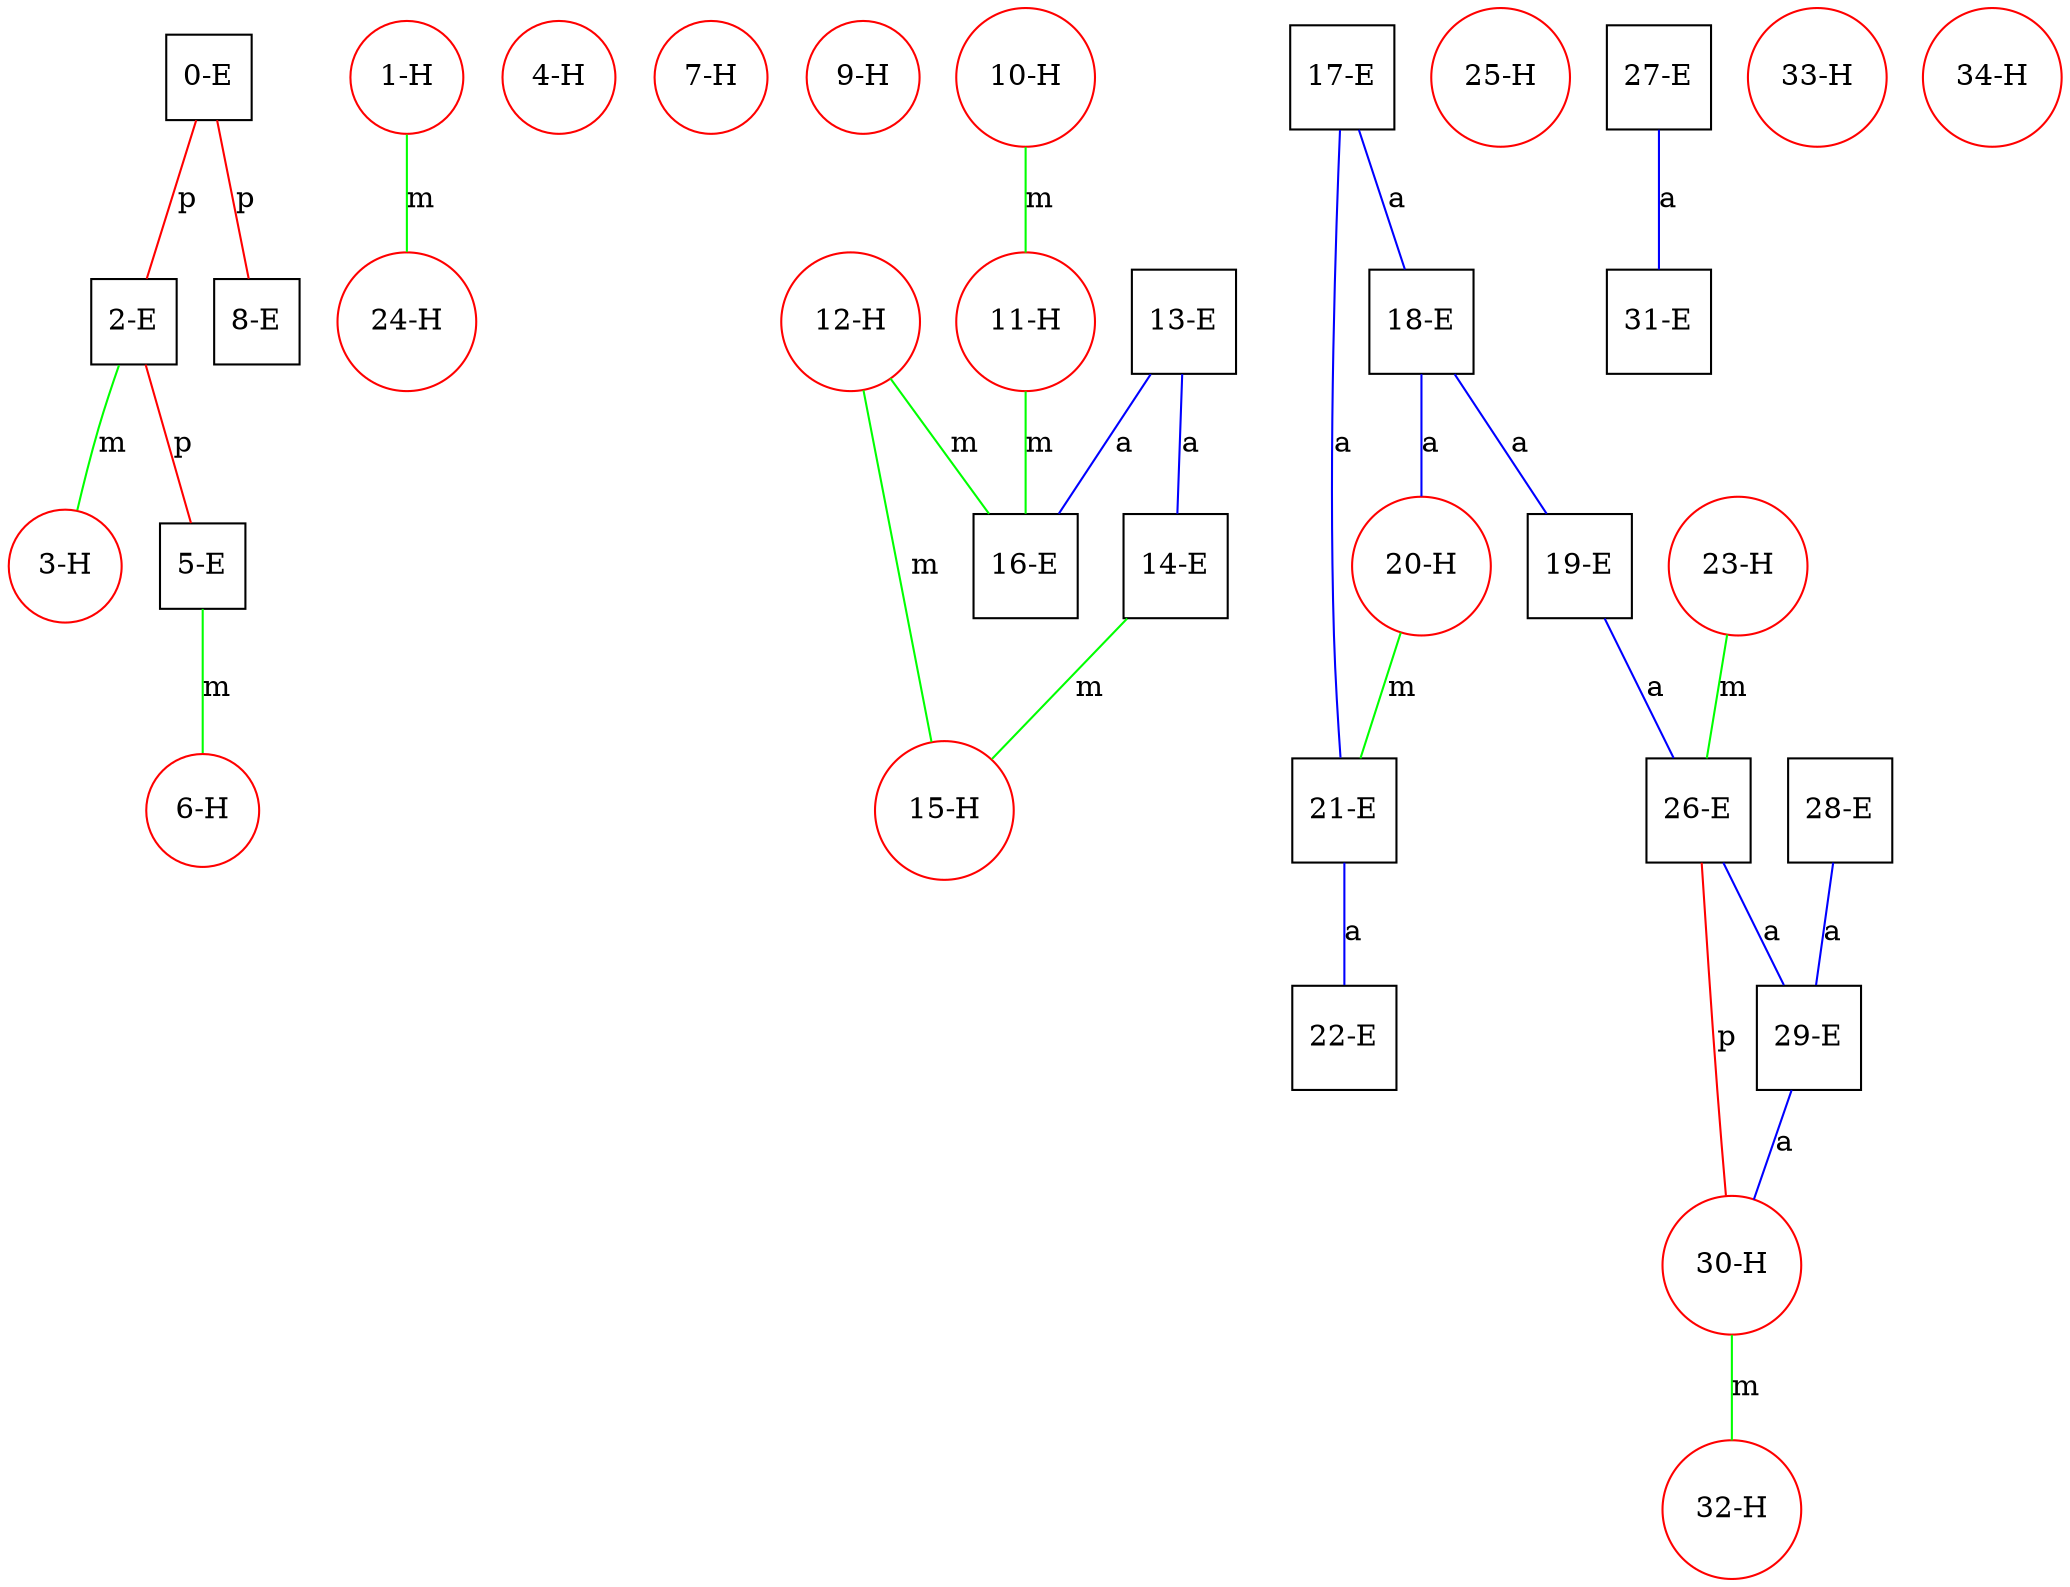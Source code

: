 graph ProteinGraph {
    0 [label="0-E" shape=square color=black];
    1 [label="1-H" shape=circle color=red];
    2 [label="2-E" shape=square color=black];
    3 [label="3-H" shape=circle color=red];
    4 [label="4-H" shape=circle color=red];
    5 [label="5-E" shape=square color=black];
    6 [label="6-H" shape=circle color=red];
    7 [label="7-H" shape=circle color=red];
    8 [label="8-E" shape=square color=black];
    9 [label="9-H" shape=circle color=red];
    10 [label="10-H" shape=circle color=red];
    11 [label="11-H" shape=circle color=red];
    12 [label="12-H" shape=circle color=red];
    13 [label="13-E" shape=square color=black];
    14 [label="14-E" shape=square color=black];
    15 [label="15-H" shape=circle color=red];
    16 [label="16-E" shape=square color=black];
    17 [label="17-E" shape=square color=black];
    18 [label="18-E" shape=square color=black];
    19 [label="19-E" shape=square color=black];
    20 [label="20-H" shape=circle color=red];
    21 [label="21-E" shape=square color=black];
    22 [label="22-E" shape=square color=black];
    23 [label="23-H" shape=circle color=red];
    24 [label="24-H" shape=circle color=red];
    25 [label="25-H" shape=circle color=red];
    26 [label="26-E" shape=square color=black];
    27 [label="27-E" shape=square color=black];
    28 [label="28-E" shape=square color=black];
    29 [label="29-E" shape=square color=black];
    30 [label="30-H" shape=circle color=red];
    31 [label="31-E" shape=square color=black];
    32 [label="32-H" shape=circle color=red];
    33 [label="33-H" shape=circle color=red];
    34 [label="34-H" shape=circle color=red];
    0 -- 2 [label="p" color=red];
    0 -- 8 [label="p" color=red];
    1 -- 24 [label="m" color=green];
    2 -- 3 [label="m" color=green];
    2 -- 5 [label="p" color=red];
    5 -- 6 [label="m" color=green];
    10 -- 11 [label="m" color=green];
    11 -- 16 [label="m" color=green];
    12 -- 15 [label="m" color=green];
    12 -- 16 [label="m" color=green];
    13 -- 14 [label="a" color=blue];
    13 -- 16 [label="a" color=blue];
    14 -- 15 [label="m" color=green];
    17 -- 18 [label="a" color=blue];
    17 -- 21 [label="a" color=blue];
    18 -- 19 [label="a" color=blue];
    18 -- 20 [label="a" color=blue];
    19 -- 26 [label="a" color=blue];
    20 -- 21 [label="m" color=green];
    21 -- 22 [label="a" color=blue];
    23 -- 26 [label="m" color=green];
    26 -- 29 [label="a" color=blue];
    26 -- 30 [label="p" color=red];
    27 -- 31 [label="a" color=blue];
    28 -- 29 [label="a" color=blue];
    29 -- 30 [label="a" color=blue];
    30 -- 32 [label="m" color=green];
}
